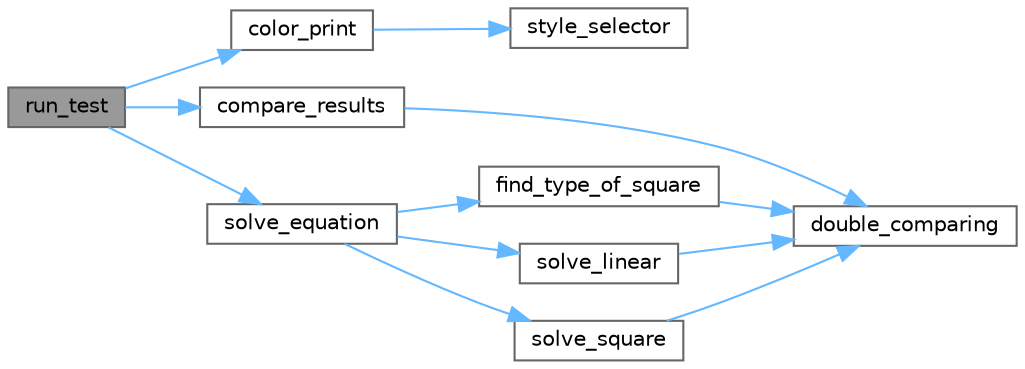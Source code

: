 digraph "run_test"
{
 // LATEX_PDF_SIZE
  bgcolor="transparent";
  edge [fontname=Helvetica,fontsize=10,labelfontname=Helvetica,labelfontsize=10];
  node [fontname=Helvetica,fontsize=10,shape=box,height=0.2,width=0.4];
  rankdir="LR";
  Node1 [id="Node000001",label="run_test",height=0.2,width=0.4,color="gray40", fillcolor="grey60", style="filled", fontcolor="black",tooltip="Function starts one exact test."];
  Node1 -> Node2 [id="edge1_Node000001_Node000002",color="steelblue1",style="solid",tooltip=" "];
  Node2 [id="Node000002",label="color_print",height=0.2,width=0.4,color="grey40", fillcolor="white", style="filled",URL="$color__print_8cpp.html#a812c7ac2b90d6deb9b00c8f16d982248",tooltip="Function print colorful text what sets with three parameters."];
  Node2 -> Node3 [id="edge2_Node000002_Node000003",color="steelblue1",style="solid",tooltip=" "];
  Node3 [id="Node000003",label="style_selector",height=0.2,width=0.4,color="grey40", fillcolor="white", style="filled",URL="$color__print_8cpp.html#a643e75f7e44cbc62aa32fddccbe76cb1",tooltip="Function change color of console text what sets with two parameters."];
  Node1 -> Node4 [id="edge3_Node000001_Node000004",color="steelblue1",style="solid",tooltip=" "];
  Node4 [id="Node000004",label="compare_results",height=0.2,width=0.4,color="grey40", fillcolor="white", style="filled",URL="$unit__test_8cpp.html#a1d1ecab469652425009f4ef15bdb5a83",tooltip="Compare result of test with expect values."];
  Node4 -> Node5 [id="edge4_Node000004_Node000005",color="steelblue1",style="solid",tooltip=" "];
  Node5 [id="Node000005",label="double_comparing",height=0.2,width=0.4,color="grey40", fillcolor="white", style="filled",URL="$double__compare_8cpp.html#a251267aa96f072f7c78a03fe1b232b20",tooltip="Compares two doubles."];
  Node1 -> Node6 [id="edge5_Node000001_Node000006",color="steelblue1",style="solid",tooltip=" "];
  Node6 [id="Node000006",label="solve_equation",height=0.2,width=0.4,color="grey40", fillcolor="white", style="filled",URL="$solve__equation_8cpp.html#a716f9968e866c4700c17bc0c4001e7c4",tooltip="Function call solve_square() or solve_linear() solves equation in case of find_type_of_square()"];
  Node6 -> Node7 [id="edge6_Node000006_Node000007",color="steelblue1",style="solid",tooltip=" "];
  Node7 [id="Node000007",label="find_type_of_square",height=0.2,width=0.4,color="grey40", fillcolor="white", style="filled",URL="$solve__equation_8cpp.html#a9cae33c52650112b82cb824082a67183",tooltip=" "];
  Node7 -> Node5 [id="edge7_Node000007_Node000005",color="steelblue1",style="solid",tooltip=" "];
  Node6 -> Node8 [id="edge8_Node000006_Node000008",color="steelblue1",style="solid",tooltip=" "];
  Node8 [id="Node000008",label="solve_linear",height=0.2,width=0.4,color="grey40", fillcolor="white", style="filled",URL="$solve__equation_8cpp.html#af8a14a7e5c6cd235f521b87ca39d3d84",tooltip=" "];
  Node8 -> Node5 [id="edge9_Node000008_Node000005",color="steelblue1",style="solid",tooltip=" "];
  Node6 -> Node9 [id="edge10_Node000006_Node000009",color="steelblue1",style="solid",tooltip=" "];
  Node9 [id="Node000009",label="solve_square",height=0.2,width=0.4,color="grey40", fillcolor="white", style="filled",URL="$solve__equation_8cpp.html#aac83004a0d680ca9380bba859275fca2",tooltip=" "];
  Node9 -> Node5 [id="edge11_Node000009_Node000005",color="steelblue1",style="solid",tooltip=" "];
}
